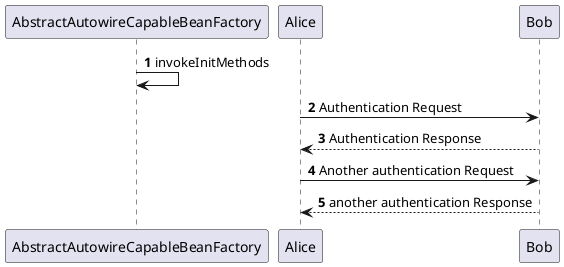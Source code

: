@startuml
'https://plantuml.com/sequence-diagram

autonumber
AbstractAutowireCapableBeanFactory -> AbstractAutowireCapableBeanFactory: invokeInitMethods
Alice -> Bob: Authentication Request
Bob --> Alice: Authentication Response

Alice -> Bob: Another authentication Request
Alice <-- Bob: another authentication Response
@enduml